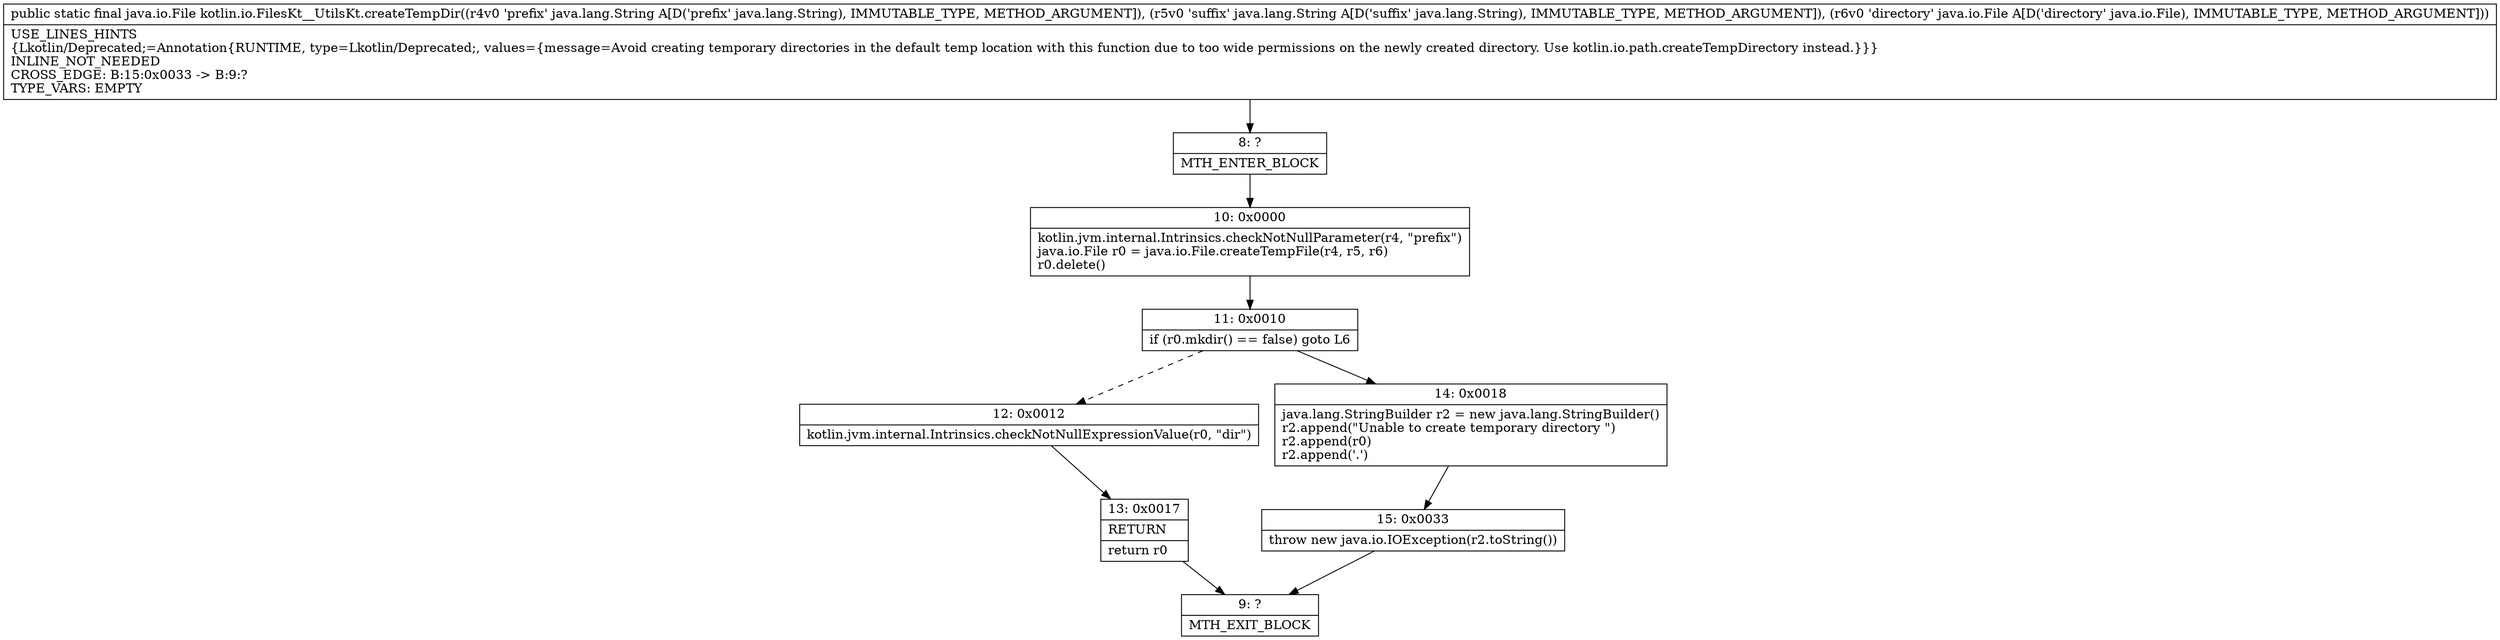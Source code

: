 digraph "CFG forkotlin.io.FilesKt__UtilsKt.createTempDir(Ljava\/lang\/String;Ljava\/lang\/String;Ljava\/io\/File;)Ljava\/io\/File;" {
Node_8 [shape=record,label="{8\:\ ?|MTH_ENTER_BLOCK\l}"];
Node_10 [shape=record,label="{10\:\ 0x0000|kotlin.jvm.internal.Intrinsics.checkNotNullParameter(r4, \"prefix\")\ljava.io.File r0 = java.io.File.createTempFile(r4, r5, r6)\lr0.delete()\l}"];
Node_11 [shape=record,label="{11\:\ 0x0010|if (r0.mkdir() == false) goto L6\l}"];
Node_12 [shape=record,label="{12\:\ 0x0012|kotlin.jvm.internal.Intrinsics.checkNotNullExpressionValue(r0, \"dir\")\l}"];
Node_13 [shape=record,label="{13\:\ 0x0017|RETURN\l|return r0\l}"];
Node_9 [shape=record,label="{9\:\ ?|MTH_EXIT_BLOCK\l}"];
Node_14 [shape=record,label="{14\:\ 0x0018|java.lang.StringBuilder r2 = new java.lang.StringBuilder()\lr2.append(\"Unable to create temporary directory \")\lr2.append(r0)\lr2.append('.')\l}"];
Node_15 [shape=record,label="{15\:\ 0x0033|throw new java.io.IOException(r2.toString())\l}"];
MethodNode[shape=record,label="{public static final java.io.File kotlin.io.FilesKt__UtilsKt.createTempDir((r4v0 'prefix' java.lang.String A[D('prefix' java.lang.String), IMMUTABLE_TYPE, METHOD_ARGUMENT]), (r5v0 'suffix' java.lang.String A[D('suffix' java.lang.String), IMMUTABLE_TYPE, METHOD_ARGUMENT]), (r6v0 'directory' java.io.File A[D('directory' java.io.File), IMMUTABLE_TYPE, METHOD_ARGUMENT]))  | USE_LINES_HINTS\l\{Lkotlin\/Deprecated;=Annotation\{RUNTIME, type=Lkotlin\/Deprecated;, values=\{message=Avoid creating temporary directories in the default temp location with this function due to too wide permissions on the newly created directory. Use kotlin.io.path.createTempDirectory instead.\}\}\}\lINLINE_NOT_NEEDED\lCROSS_EDGE: B:15:0x0033 \-\> B:9:?\lTYPE_VARS: EMPTY\l}"];
MethodNode -> Node_8;Node_8 -> Node_10;
Node_10 -> Node_11;
Node_11 -> Node_12[style=dashed];
Node_11 -> Node_14;
Node_12 -> Node_13;
Node_13 -> Node_9;
Node_14 -> Node_15;
Node_15 -> Node_9;
}

